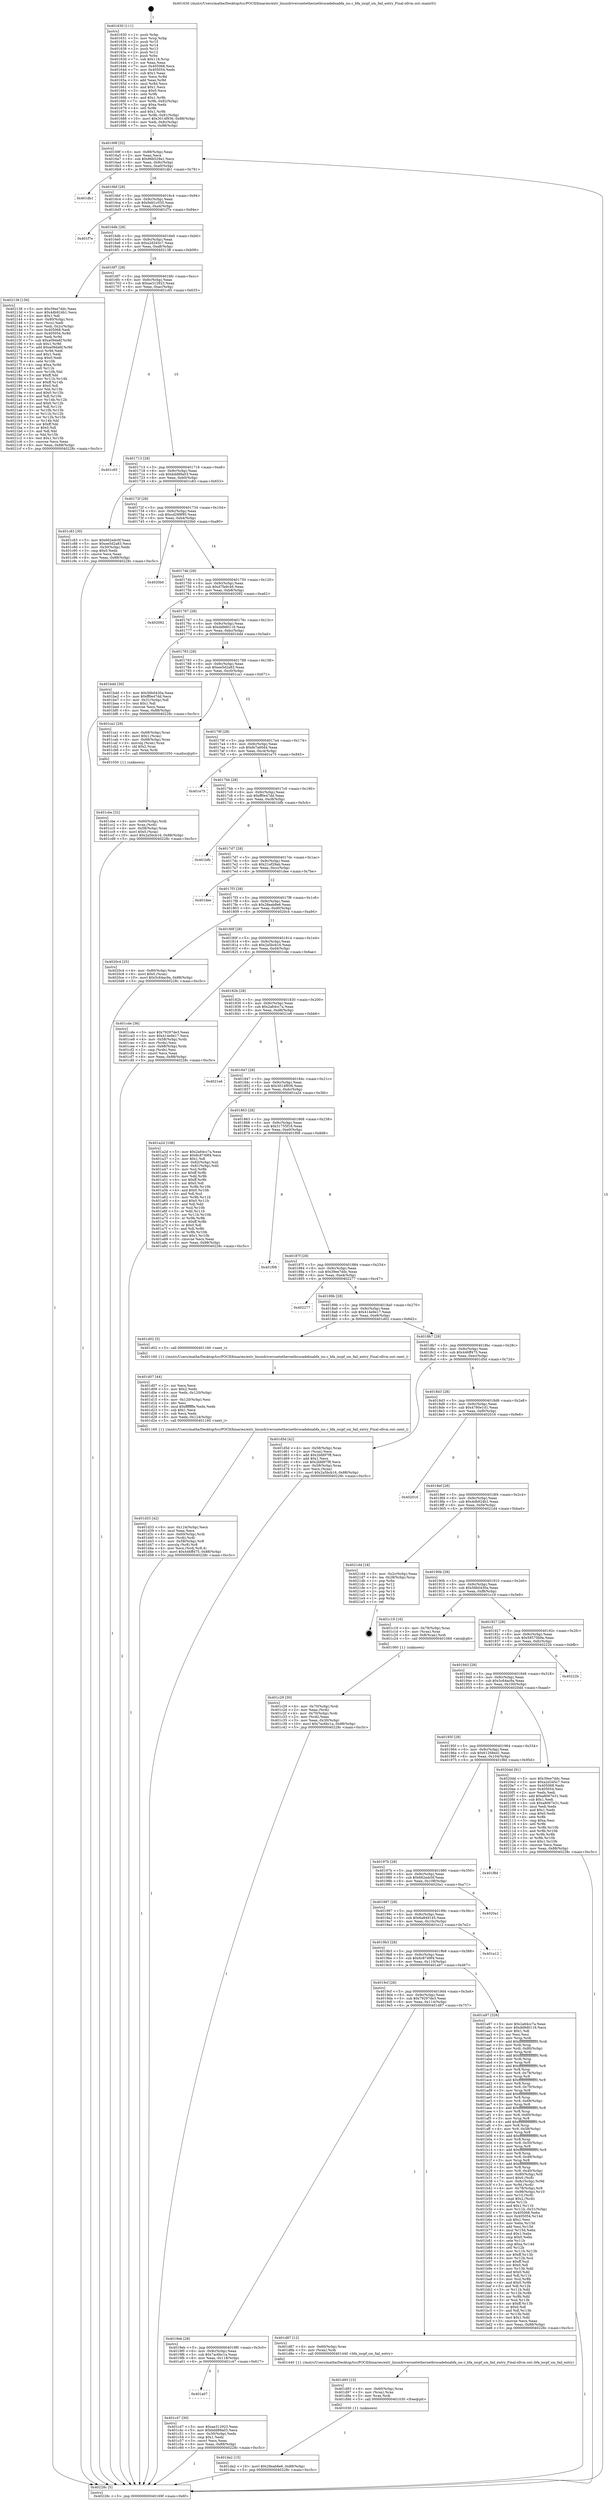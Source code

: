 digraph "0x401630" {
  label = "0x401630 (/mnt/c/Users/mathe/Desktop/tcc/POCII/binaries/extr_linuxdriversnetethernetbrocadebnabfa_ioc.c_bfa_iocpf_sm_fail_entry_Final-ollvm.out::main(0))"
  labelloc = "t"
  node[shape=record]

  Entry [label="",width=0.3,height=0.3,shape=circle,fillcolor=black,style=filled]
  "0x40169f" [label="{
     0x40169f [32]\l
     | [instrs]\l
     &nbsp;&nbsp;0x40169f \<+6\>: mov -0x88(%rbp),%eax\l
     &nbsp;&nbsp;0x4016a5 \<+2\>: mov %eax,%ecx\l
     &nbsp;&nbsp;0x4016a7 \<+6\>: sub $0x86b529a1,%ecx\l
     &nbsp;&nbsp;0x4016ad \<+6\>: mov %eax,-0x9c(%rbp)\l
     &nbsp;&nbsp;0x4016b3 \<+6\>: mov %ecx,-0xa0(%rbp)\l
     &nbsp;&nbsp;0x4016b9 \<+6\>: je 0000000000401db1 \<main+0x781\>\l
  }"]
  "0x401db1" [label="{
     0x401db1\l
  }", style=dashed]
  "0x4016bf" [label="{
     0x4016bf [28]\l
     | [instrs]\l
     &nbsp;&nbsp;0x4016bf \<+5\>: jmp 00000000004016c4 \<main+0x94\>\l
     &nbsp;&nbsp;0x4016c4 \<+6\>: mov -0x9c(%rbp),%eax\l
     &nbsp;&nbsp;0x4016ca \<+5\>: sub $0x9dd1c035,%eax\l
     &nbsp;&nbsp;0x4016cf \<+6\>: mov %eax,-0xa4(%rbp)\l
     &nbsp;&nbsp;0x4016d5 \<+6\>: je 0000000000401f7e \<main+0x94e\>\l
  }"]
  Exit [label="",width=0.3,height=0.3,shape=circle,fillcolor=black,style=filled,peripheries=2]
  "0x401f7e" [label="{
     0x401f7e\l
  }", style=dashed]
  "0x4016db" [label="{
     0x4016db [28]\l
     | [instrs]\l
     &nbsp;&nbsp;0x4016db \<+5\>: jmp 00000000004016e0 \<main+0xb0\>\l
     &nbsp;&nbsp;0x4016e0 \<+6\>: mov -0x9c(%rbp),%eax\l
     &nbsp;&nbsp;0x4016e6 \<+5\>: sub $0xa2d345c7,%eax\l
     &nbsp;&nbsp;0x4016eb \<+6\>: mov %eax,-0xa8(%rbp)\l
     &nbsp;&nbsp;0x4016f1 \<+6\>: je 0000000000402138 \<main+0xb08\>\l
  }"]
  "0x401da2" [label="{
     0x401da2 [15]\l
     | [instrs]\l
     &nbsp;&nbsp;0x401da2 \<+10\>: movl $0x28eab8e6,-0x88(%rbp)\l
     &nbsp;&nbsp;0x401dac \<+5\>: jmp 000000000040228c \<main+0xc5c\>\l
  }"]
  "0x402138" [label="{
     0x402138 [156]\l
     | [instrs]\l
     &nbsp;&nbsp;0x402138 \<+5\>: mov $0x39ee7ddc,%eax\l
     &nbsp;&nbsp;0x40213d \<+5\>: mov $0x4db924b1,%ecx\l
     &nbsp;&nbsp;0x402142 \<+2\>: mov $0x1,%dl\l
     &nbsp;&nbsp;0x402144 \<+4\>: mov -0x80(%rbp),%rsi\l
     &nbsp;&nbsp;0x402148 \<+2\>: mov (%rsi),%edi\l
     &nbsp;&nbsp;0x40214a \<+3\>: mov %edi,-0x2c(%rbp)\l
     &nbsp;&nbsp;0x40214d \<+7\>: mov 0x405068,%edi\l
     &nbsp;&nbsp;0x402154 \<+8\>: mov 0x405054,%r8d\l
     &nbsp;&nbsp;0x40215c \<+3\>: mov %edi,%r9d\l
     &nbsp;&nbsp;0x40215f \<+7\>: sub $0xa09da6f,%r9d\l
     &nbsp;&nbsp;0x402166 \<+4\>: sub $0x1,%r9d\l
     &nbsp;&nbsp;0x40216a \<+7\>: add $0xa09da6f,%r9d\l
     &nbsp;&nbsp;0x402171 \<+4\>: imul %r9d,%edi\l
     &nbsp;&nbsp;0x402175 \<+3\>: and $0x1,%edi\l
     &nbsp;&nbsp;0x402178 \<+3\>: cmp $0x0,%edi\l
     &nbsp;&nbsp;0x40217b \<+4\>: sete %r10b\l
     &nbsp;&nbsp;0x40217f \<+4\>: cmp $0xa,%r8d\l
     &nbsp;&nbsp;0x402183 \<+4\>: setl %r11b\l
     &nbsp;&nbsp;0x402187 \<+3\>: mov %r10b,%bl\l
     &nbsp;&nbsp;0x40218a \<+3\>: xor $0xff,%bl\l
     &nbsp;&nbsp;0x40218d \<+3\>: mov %r11b,%r14b\l
     &nbsp;&nbsp;0x402190 \<+4\>: xor $0xff,%r14b\l
     &nbsp;&nbsp;0x402194 \<+3\>: xor $0x0,%dl\l
     &nbsp;&nbsp;0x402197 \<+3\>: mov %bl,%r15b\l
     &nbsp;&nbsp;0x40219a \<+4\>: and $0x0,%r15b\l
     &nbsp;&nbsp;0x40219e \<+3\>: and %dl,%r10b\l
     &nbsp;&nbsp;0x4021a1 \<+3\>: mov %r14b,%r12b\l
     &nbsp;&nbsp;0x4021a4 \<+4\>: and $0x0,%r12b\l
     &nbsp;&nbsp;0x4021a8 \<+3\>: and %dl,%r11b\l
     &nbsp;&nbsp;0x4021ab \<+3\>: or %r10b,%r15b\l
     &nbsp;&nbsp;0x4021ae \<+3\>: or %r11b,%r12b\l
     &nbsp;&nbsp;0x4021b1 \<+3\>: xor %r12b,%r15b\l
     &nbsp;&nbsp;0x4021b4 \<+3\>: or %r14b,%bl\l
     &nbsp;&nbsp;0x4021b7 \<+3\>: xor $0xff,%bl\l
     &nbsp;&nbsp;0x4021ba \<+3\>: or $0x0,%dl\l
     &nbsp;&nbsp;0x4021bd \<+2\>: and %dl,%bl\l
     &nbsp;&nbsp;0x4021bf \<+3\>: or %bl,%r15b\l
     &nbsp;&nbsp;0x4021c2 \<+4\>: test $0x1,%r15b\l
     &nbsp;&nbsp;0x4021c6 \<+3\>: cmovne %ecx,%eax\l
     &nbsp;&nbsp;0x4021c9 \<+6\>: mov %eax,-0x88(%rbp)\l
     &nbsp;&nbsp;0x4021cf \<+5\>: jmp 000000000040228c \<main+0xc5c\>\l
  }"]
  "0x4016f7" [label="{
     0x4016f7 [28]\l
     | [instrs]\l
     &nbsp;&nbsp;0x4016f7 \<+5\>: jmp 00000000004016fc \<main+0xcc\>\l
     &nbsp;&nbsp;0x4016fc \<+6\>: mov -0x9c(%rbp),%eax\l
     &nbsp;&nbsp;0x401702 \<+5\>: sub $0xae312923,%eax\l
     &nbsp;&nbsp;0x401707 \<+6\>: mov %eax,-0xac(%rbp)\l
     &nbsp;&nbsp;0x40170d \<+6\>: je 0000000000401c65 \<main+0x635\>\l
  }"]
  "0x401d93" [label="{
     0x401d93 [15]\l
     | [instrs]\l
     &nbsp;&nbsp;0x401d93 \<+4\>: mov -0x60(%rbp),%rax\l
     &nbsp;&nbsp;0x401d97 \<+3\>: mov (%rax),%rax\l
     &nbsp;&nbsp;0x401d9a \<+3\>: mov %rax,%rdi\l
     &nbsp;&nbsp;0x401d9d \<+5\>: call 0000000000401030 \<free@plt\>\l
     | [calls]\l
     &nbsp;&nbsp;0x401030 \{1\} (unknown)\l
  }"]
  "0x401c65" [label="{
     0x401c65\l
  }", style=dashed]
  "0x401713" [label="{
     0x401713 [28]\l
     | [instrs]\l
     &nbsp;&nbsp;0x401713 \<+5\>: jmp 0000000000401718 \<main+0xe8\>\l
     &nbsp;&nbsp;0x401718 \<+6\>: mov -0x9c(%rbp),%eax\l
     &nbsp;&nbsp;0x40171e \<+5\>: sub $0xbdd89a03,%eax\l
     &nbsp;&nbsp;0x401723 \<+6\>: mov %eax,-0xb0(%rbp)\l
     &nbsp;&nbsp;0x401729 \<+6\>: je 0000000000401c83 \<main+0x653\>\l
  }"]
  "0x401d33" [label="{
     0x401d33 [42]\l
     | [instrs]\l
     &nbsp;&nbsp;0x401d33 \<+6\>: mov -0x124(%rbp),%ecx\l
     &nbsp;&nbsp;0x401d39 \<+3\>: imul %eax,%ecx\l
     &nbsp;&nbsp;0x401d3c \<+4\>: mov -0x60(%rbp),%rdi\l
     &nbsp;&nbsp;0x401d40 \<+3\>: mov (%rdi),%rdi\l
     &nbsp;&nbsp;0x401d43 \<+4\>: mov -0x58(%rbp),%r8\l
     &nbsp;&nbsp;0x401d47 \<+3\>: movslq (%r8),%r8\l
     &nbsp;&nbsp;0x401d4a \<+4\>: mov %ecx,(%rdi,%r8,4)\l
     &nbsp;&nbsp;0x401d4e \<+10\>: movl $0x446ff475,-0x88(%rbp)\l
     &nbsp;&nbsp;0x401d58 \<+5\>: jmp 000000000040228c \<main+0xc5c\>\l
  }"]
  "0x401c83" [label="{
     0x401c83 [30]\l
     | [instrs]\l
     &nbsp;&nbsp;0x401c83 \<+5\>: mov $0x662edc0f,%eax\l
     &nbsp;&nbsp;0x401c88 \<+5\>: mov $0xee5d2a83,%ecx\l
     &nbsp;&nbsp;0x401c8d \<+3\>: mov -0x30(%rbp),%edx\l
     &nbsp;&nbsp;0x401c90 \<+3\>: cmp $0x0,%edx\l
     &nbsp;&nbsp;0x401c93 \<+3\>: cmove %ecx,%eax\l
     &nbsp;&nbsp;0x401c96 \<+6\>: mov %eax,-0x88(%rbp)\l
     &nbsp;&nbsp;0x401c9c \<+5\>: jmp 000000000040228c \<main+0xc5c\>\l
  }"]
  "0x40172f" [label="{
     0x40172f [28]\l
     | [instrs]\l
     &nbsp;&nbsp;0x40172f \<+5\>: jmp 0000000000401734 \<main+0x104\>\l
     &nbsp;&nbsp;0x401734 \<+6\>: mov -0x9c(%rbp),%eax\l
     &nbsp;&nbsp;0x40173a \<+5\>: sub $0xcd299f95,%eax\l
     &nbsp;&nbsp;0x40173f \<+6\>: mov %eax,-0xb4(%rbp)\l
     &nbsp;&nbsp;0x401745 \<+6\>: je 00000000004020b0 \<main+0xa80\>\l
  }"]
  "0x401d07" [label="{
     0x401d07 [44]\l
     | [instrs]\l
     &nbsp;&nbsp;0x401d07 \<+2\>: xor %ecx,%ecx\l
     &nbsp;&nbsp;0x401d09 \<+5\>: mov $0x2,%edx\l
     &nbsp;&nbsp;0x401d0e \<+6\>: mov %edx,-0x120(%rbp)\l
     &nbsp;&nbsp;0x401d14 \<+1\>: cltd\l
     &nbsp;&nbsp;0x401d15 \<+6\>: mov -0x120(%rbp),%esi\l
     &nbsp;&nbsp;0x401d1b \<+2\>: idiv %esi\l
     &nbsp;&nbsp;0x401d1d \<+6\>: imul $0xfffffffe,%edx,%edx\l
     &nbsp;&nbsp;0x401d23 \<+3\>: sub $0x1,%ecx\l
     &nbsp;&nbsp;0x401d26 \<+2\>: sub %ecx,%edx\l
     &nbsp;&nbsp;0x401d28 \<+6\>: mov %edx,-0x124(%rbp)\l
     &nbsp;&nbsp;0x401d2e \<+5\>: call 0000000000401160 \<next_i\>\l
     | [calls]\l
     &nbsp;&nbsp;0x401160 \{1\} (/mnt/c/Users/mathe/Desktop/tcc/POCII/binaries/extr_linuxdriversnetethernetbrocadebnabfa_ioc.c_bfa_iocpf_sm_fail_entry_Final-ollvm.out::next_i)\l
  }"]
  "0x4020b0" [label="{
     0x4020b0\l
  }", style=dashed]
  "0x40174b" [label="{
     0x40174b [28]\l
     | [instrs]\l
     &nbsp;&nbsp;0x40174b \<+5\>: jmp 0000000000401750 \<main+0x120\>\l
     &nbsp;&nbsp;0x401750 \<+6\>: mov -0x9c(%rbp),%eax\l
     &nbsp;&nbsp;0x401756 \<+5\>: sub $0xd7fa9c46,%eax\l
     &nbsp;&nbsp;0x40175b \<+6\>: mov %eax,-0xb8(%rbp)\l
     &nbsp;&nbsp;0x401761 \<+6\>: je 0000000000402092 \<main+0xa62\>\l
  }"]
  "0x401cbe" [label="{
     0x401cbe [32]\l
     | [instrs]\l
     &nbsp;&nbsp;0x401cbe \<+4\>: mov -0x60(%rbp),%rdi\l
     &nbsp;&nbsp;0x401cc2 \<+3\>: mov %rax,(%rdi)\l
     &nbsp;&nbsp;0x401cc5 \<+4\>: mov -0x58(%rbp),%rax\l
     &nbsp;&nbsp;0x401cc9 \<+6\>: movl $0x0,(%rax)\l
     &nbsp;&nbsp;0x401ccf \<+10\>: movl $0x2a5bcb16,-0x88(%rbp)\l
     &nbsp;&nbsp;0x401cd9 \<+5\>: jmp 000000000040228c \<main+0xc5c\>\l
  }"]
  "0x402092" [label="{
     0x402092\l
  }", style=dashed]
  "0x401767" [label="{
     0x401767 [28]\l
     | [instrs]\l
     &nbsp;&nbsp;0x401767 \<+5\>: jmp 000000000040176c \<main+0x13c\>\l
     &nbsp;&nbsp;0x40176c \<+6\>: mov -0x9c(%rbp),%eax\l
     &nbsp;&nbsp;0x401772 \<+5\>: sub $0xdd9d0116,%eax\l
     &nbsp;&nbsp;0x401777 \<+6\>: mov %eax,-0xbc(%rbp)\l
     &nbsp;&nbsp;0x40177d \<+6\>: je 0000000000401bdd \<main+0x5ad\>\l
  }"]
  "0x401a07" [label="{
     0x401a07\l
  }", style=dashed]
  "0x401bdd" [label="{
     0x401bdd [30]\l
     | [instrs]\l
     &nbsp;&nbsp;0x401bdd \<+5\>: mov $0x56b0430a,%eax\l
     &nbsp;&nbsp;0x401be2 \<+5\>: mov $0xff0e47dd,%ecx\l
     &nbsp;&nbsp;0x401be7 \<+3\>: mov -0x31(%rbp),%dl\l
     &nbsp;&nbsp;0x401bea \<+3\>: test $0x1,%dl\l
     &nbsp;&nbsp;0x401bed \<+3\>: cmovne %ecx,%eax\l
     &nbsp;&nbsp;0x401bf0 \<+6\>: mov %eax,-0x88(%rbp)\l
     &nbsp;&nbsp;0x401bf6 \<+5\>: jmp 000000000040228c \<main+0xc5c\>\l
  }"]
  "0x401783" [label="{
     0x401783 [28]\l
     | [instrs]\l
     &nbsp;&nbsp;0x401783 \<+5\>: jmp 0000000000401788 \<main+0x158\>\l
     &nbsp;&nbsp;0x401788 \<+6\>: mov -0x9c(%rbp),%eax\l
     &nbsp;&nbsp;0x40178e \<+5\>: sub $0xee5d2a83,%eax\l
     &nbsp;&nbsp;0x401793 \<+6\>: mov %eax,-0xc0(%rbp)\l
     &nbsp;&nbsp;0x401799 \<+6\>: je 0000000000401ca1 \<main+0x671\>\l
  }"]
  "0x401c47" [label="{
     0x401c47 [30]\l
     | [instrs]\l
     &nbsp;&nbsp;0x401c47 \<+5\>: mov $0xae312923,%eax\l
     &nbsp;&nbsp;0x401c4c \<+5\>: mov $0xbdd89a03,%ecx\l
     &nbsp;&nbsp;0x401c51 \<+3\>: mov -0x30(%rbp),%edx\l
     &nbsp;&nbsp;0x401c54 \<+3\>: cmp $0x1,%edx\l
     &nbsp;&nbsp;0x401c57 \<+3\>: cmovl %ecx,%eax\l
     &nbsp;&nbsp;0x401c5a \<+6\>: mov %eax,-0x88(%rbp)\l
     &nbsp;&nbsp;0x401c60 \<+5\>: jmp 000000000040228c \<main+0xc5c\>\l
  }"]
  "0x401ca1" [label="{
     0x401ca1 [29]\l
     | [instrs]\l
     &nbsp;&nbsp;0x401ca1 \<+4\>: mov -0x68(%rbp),%rax\l
     &nbsp;&nbsp;0x401ca5 \<+6\>: movl $0x1,(%rax)\l
     &nbsp;&nbsp;0x401cab \<+4\>: mov -0x68(%rbp),%rax\l
     &nbsp;&nbsp;0x401caf \<+3\>: movslq (%rax),%rax\l
     &nbsp;&nbsp;0x401cb2 \<+4\>: shl $0x2,%rax\l
     &nbsp;&nbsp;0x401cb6 \<+3\>: mov %rax,%rdi\l
     &nbsp;&nbsp;0x401cb9 \<+5\>: call 0000000000401050 \<malloc@plt\>\l
     | [calls]\l
     &nbsp;&nbsp;0x401050 \{1\} (unknown)\l
  }"]
  "0x40179f" [label="{
     0x40179f [28]\l
     | [instrs]\l
     &nbsp;&nbsp;0x40179f \<+5\>: jmp 00000000004017a4 \<main+0x174\>\l
     &nbsp;&nbsp;0x4017a4 \<+6\>: mov -0x9c(%rbp),%eax\l
     &nbsp;&nbsp;0x4017aa \<+5\>: sub $0xfe7a60d4,%eax\l
     &nbsp;&nbsp;0x4017af \<+6\>: mov %eax,-0xc4(%rbp)\l
     &nbsp;&nbsp;0x4017b5 \<+6\>: je 0000000000401e75 \<main+0x845\>\l
  }"]
  "0x4019eb" [label="{
     0x4019eb [28]\l
     | [instrs]\l
     &nbsp;&nbsp;0x4019eb \<+5\>: jmp 00000000004019f0 \<main+0x3c0\>\l
     &nbsp;&nbsp;0x4019f0 \<+6\>: mov -0x9c(%rbp),%eax\l
     &nbsp;&nbsp;0x4019f6 \<+5\>: sub $0x7ac6bc1a,%eax\l
     &nbsp;&nbsp;0x4019fb \<+6\>: mov %eax,-0x118(%rbp)\l
     &nbsp;&nbsp;0x401a01 \<+6\>: je 0000000000401c47 \<main+0x617\>\l
  }"]
  "0x401e75" [label="{
     0x401e75\l
  }", style=dashed]
  "0x4017bb" [label="{
     0x4017bb [28]\l
     | [instrs]\l
     &nbsp;&nbsp;0x4017bb \<+5\>: jmp 00000000004017c0 \<main+0x190\>\l
     &nbsp;&nbsp;0x4017c0 \<+6\>: mov -0x9c(%rbp),%eax\l
     &nbsp;&nbsp;0x4017c6 \<+5\>: sub $0xff0e47dd,%eax\l
     &nbsp;&nbsp;0x4017cb \<+6\>: mov %eax,-0xc8(%rbp)\l
     &nbsp;&nbsp;0x4017d1 \<+6\>: je 0000000000401bfb \<main+0x5cb\>\l
  }"]
  "0x401d87" [label="{
     0x401d87 [12]\l
     | [instrs]\l
     &nbsp;&nbsp;0x401d87 \<+4\>: mov -0x60(%rbp),%rax\l
     &nbsp;&nbsp;0x401d8b \<+3\>: mov (%rax),%rdi\l
     &nbsp;&nbsp;0x401d8e \<+5\>: call 0000000000401440 \<bfa_iocpf_sm_fail_entry\>\l
     | [calls]\l
     &nbsp;&nbsp;0x401440 \{1\} (/mnt/c/Users/mathe/Desktop/tcc/POCII/binaries/extr_linuxdriversnetethernetbrocadebnabfa_ioc.c_bfa_iocpf_sm_fail_entry_Final-ollvm.out::bfa_iocpf_sm_fail_entry)\l
  }"]
  "0x401bfb" [label="{
     0x401bfb\l
  }", style=dashed]
  "0x4017d7" [label="{
     0x4017d7 [28]\l
     | [instrs]\l
     &nbsp;&nbsp;0x4017d7 \<+5\>: jmp 00000000004017dc \<main+0x1ac\>\l
     &nbsp;&nbsp;0x4017dc \<+6\>: mov -0x9c(%rbp),%eax\l
     &nbsp;&nbsp;0x4017e2 \<+5\>: sub $0x21ef29ab,%eax\l
     &nbsp;&nbsp;0x4017e7 \<+6\>: mov %eax,-0xcc(%rbp)\l
     &nbsp;&nbsp;0x4017ed \<+6\>: je 0000000000401dee \<main+0x7be\>\l
  }"]
  "0x401c29" [label="{
     0x401c29 [30]\l
     | [instrs]\l
     &nbsp;&nbsp;0x401c29 \<+4\>: mov -0x70(%rbp),%rdi\l
     &nbsp;&nbsp;0x401c2d \<+2\>: mov %eax,(%rdi)\l
     &nbsp;&nbsp;0x401c2f \<+4\>: mov -0x70(%rbp),%rdi\l
     &nbsp;&nbsp;0x401c33 \<+2\>: mov (%rdi),%eax\l
     &nbsp;&nbsp;0x401c35 \<+3\>: mov %eax,-0x30(%rbp)\l
     &nbsp;&nbsp;0x401c38 \<+10\>: movl $0x7ac6bc1a,-0x88(%rbp)\l
     &nbsp;&nbsp;0x401c42 \<+5\>: jmp 000000000040228c \<main+0xc5c\>\l
  }"]
  "0x401dee" [label="{
     0x401dee\l
  }", style=dashed]
  "0x4017f3" [label="{
     0x4017f3 [28]\l
     | [instrs]\l
     &nbsp;&nbsp;0x4017f3 \<+5\>: jmp 00000000004017f8 \<main+0x1c8\>\l
     &nbsp;&nbsp;0x4017f8 \<+6\>: mov -0x9c(%rbp),%eax\l
     &nbsp;&nbsp;0x4017fe \<+5\>: sub $0x28eab8e6,%eax\l
     &nbsp;&nbsp;0x401803 \<+6\>: mov %eax,-0xd0(%rbp)\l
     &nbsp;&nbsp;0x401809 \<+6\>: je 00000000004020c4 \<main+0xa94\>\l
  }"]
  "0x4019cf" [label="{
     0x4019cf [28]\l
     | [instrs]\l
     &nbsp;&nbsp;0x4019cf \<+5\>: jmp 00000000004019d4 \<main+0x3a4\>\l
     &nbsp;&nbsp;0x4019d4 \<+6\>: mov -0x9c(%rbp),%eax\l
     &nbsp;&nbsp;0x4019da \<+5\>: sub $0x79297de3,%eax\l
     &nbsp;&nbsp;0x4019df \<+6\>: mov %eax,-0x114(%rbp)\l
     &nbsp;&nbsp;0x4019e5 \<+6\>: je 0000000000401d87 \<main+0x757\>\l
  }"]
  "0x4020c4" [label="{
     0x4020c4 [25]\l
     | [instrs]\l
     &nbsp;&nbsp;0x4020c4 \<+4\>: mov -0x80(%rbp),%rax\l
     &nbsp;&nbsp;0x4020c8 \<+6\>: movl $0x0,(%rax)\l
     &nbsp;&nbsp;0x4020ce \<+10\>: movl $0x5c64ac9a,-0x88(%rbp)\l
     &nbsp;&nbsp;0x4020d8 \<+5\>: jmp 000000000040228c \<main+0xc5c\>\l
  }"]
  "0x40180f" [label="{
     0x40180f [28]\l
     | [instrs]\l
     &nbsp;&nbsp;0x40180f \<+5\>: jmp 0000000000401814 \<main+0x1e4\>\l
     &nbsp;&nbsp;0x401814 \<+6\>: mov -0x9c(%rbp),%eax\l
     &nbsp;&nbsp;0x40181a \<+5\>: sub $0x2a5bcb16,%eax\l
     &nbsp;&nbsp;0x40181f \<+6\>: mov %eax,-0xd4(%rbp)\l
     &nbsp;&nbsp;0x401825 \<+6\>: je 0000000000401cde \<main+0x6ae\>\l
  }"]
  "0x401a97" [label="{
     0x401a97 [326]\l
     | [instrs]\l
     &nbsp;&nbsp;0x401a97 \<+5\>: mov $0x2a64cc7a,%eax\l
     &nbsp;&nbsp;0x401a9c \<+5\>: mov $0xdd9d0116,%ecx\l
     &nbsp;&nbsp;0x401aa1 \<+2\>: mov $0x1,%dl\l
     &nbsp;&nbsp;0x401aa3 \<+2\>: xor %esi,%esi\l
     &nbsp;&nbsp;0x401aa5 \<+3\>: mov %rsp,%rdi\l
     &nbsp;&nbsp;0x401aa8 \<+4\>: add $0xfffffffffffffff0,%rdi\l
     &nbsp;&nbsp;0x401aac \<+3\>: mov %rdi,%rsp\l
     &nbsp;&nbsp;0x401aaf \<+4\>: mov %rdi,-0x80(%rbp)\l
     &nbsp;&nbsp;0x401ab3 \<+3\>: mov %rsp,%rdi\l
     &nbsp;&nbsp;0x401ab6 \<+4\>: add $0xfffffffffffffff0,%rdi\l
     &nbsp;&nbsp;0x401aba \<+3\>: mov %rdi,%rsp\l
     &nbsp;&nbsp;0x401abd \<+3\>: mov %rsp,%r8\l
     &nbsp;&nbsp;0x401ac0 \<+4\>: add $0xfffffffffffffff0,%r8\l
     &nbsp;&nbsp;0x401ac4 \<+3\>: mov %r8,%rsp\l
     &nbsp;&nbsp;0x401ac7 \<+4\>: mov %r8,-0x78(%rbp)\l
     &nbsp;&nbsp;0x401acb \<+3\>: mov %rsp,%r8\l
     &nbsp;&nbsp;0x401ace \<+4\>: add $0xfffffffffffffff0,%r8\l
     &nbsp;&nbsp;0x401ad2 \<+3\>: mov %r8,%rsp\l
     &nbsp;&nbsp;0x401ad5 \<+4\>: mov %r8,-0x70(%rbp)\l
     &nbsp;&nbsp;0x401ad9 \<+3\>: mov %rsp,%r8\l
     &nbsp;&nbsp;0x401adc \<+4\>: add $0xfffffffffffffff0,%r8\l
     &nbsp;&nbsp;0x401ae0 \<+3\>: mov %r8,%rsp\l
     &nbsp;&nbsp;0x401ae3 \<+4\>: mov %r8,-0x68(%rbp)\l
     &nbsp;&nbsp;0x401ae7 \<+3\>: mov %rsp,%r8\l
     &nbsp;&nbsp;0x401aea \<+4\>: add $0xfffffffffffffff0,%r8\l
     &nbsp;&nbsp;0x401aee \<+3\>: mov %r8,%rsp\l
     &nbsp;&nbsp;0x401af1 \<+4\>: mov %r8,-0x60(%rbp)\l
     &nbsp;&nbsp;0x401af5 \<+3\>: mov %rsp,%r8\l
     &nbsp;&nbsp;0x401af8 \<+4\>: add $0xfffffffffffffff0,%r8\l
     &nbsp;&nbsp;0x401afc \<+3\>: mov %r8,%rsp\l
     &nbsp;&nbsp;0x401aff \<+4\>: mov %r8,-0x58(%rbp)\l
     &nbsp;&nbsp;0x401b03 \<+3\>: mov %rsp,%r8\l
     &nbsp;&nbsp;0x401b06 \<+4\>: add $0xfffffffffffffff0,%r8\l
     &nbsp;&nbsp;0x401b0a \<+3\>: mov %r8,%rsp\l
     &nbsp;&nbsp;0x401b0d \<+4\>: mov %r8,-0x50(%rbp)\l
     &nbsp;&nbsp;0x401b11 \<+3\>: mov %rsp,%r8\l
     &nbsp;&nbsp;0x401b14 \<+4\>: add $0xfffffffffffffff0,%r8\l
     &nbsp;&nbsp;0x401b18 \<+3\>: mov %r8,%rsp\l
     &nbsp;&nbsp;0x401b1b \<+4\>: mov %r8,-0x48(%rbp)\l
     &nbsp;&nbsp;0x401b1f \<+3\>: mov %rsp,%r8\l
     &nbsp;&nbsp;0x401b22 \<+4\>: add $0xfffffffffffffff0,%r8\l
     &nbsp;&nbsp;0x401b26 \<+3\>: mov %r8,%rsp\l
     &nbsp;&nbsp;0x401b29 \<+4\>: mov %r8,-0x40(%rbp)\l
     &nbsp;&nbsp;0x401b2d \<+4\>: mov -0x80(%rbp),%r8\l
     &nbsp;&nbsp;0x401b31 \<+7\>: movl $0x0,(%r8)\l
     &nbsp;&nbsp;0x401b38 \<+7\>: mov -0x8c(%rbp),%r9d\l
     &nbsp;&nbsp;0x401b3f \<+3\>: mov %r9d,(%rdi)\l
     &nbsp;&nbsp;0x401b42 \<+4\>: mov -0x78(%rbp),%r8\l
     &nbsp;&nbsp;0x401b46 \<+7\>: mov -0x98(%rbp),%r10\l
     &nbsp;&nbsp;0x401b4d \<+3\>: mov %r10,(%r8)\l
     &nbsp;&nbsp;0x401b50 \<+3\>: cmpl $0x2,(%rdi)\l
     &nbsp;&nbsp;0x401b53 \<+4\>: setne %r11b\l
     &nbsp;&nbsp;0x401b57 \<+4\>: and $0x1,%r11b\l
     &nbsp;&nbsp;0x401b5b \<+4\>: mov %r11b,-0x31(%rbp)\l
     &nbsp;&nbsp;0x401b5f \<+7\>: mov 0x405068,%ebx\l
     &nbsp;&nbsp;0x401b66 \<+8\>: mov 0x405054,%r14d\l
     &nbsp;&nbsp;0x401b6e \<+3\>: sub $0x1,%esi\l
     &nbsp;&nbsp;0x401b71 \<+3\>: mov %ebx,%r15d\l
     &nbsp;&nbsp;0x401b74 \<+3\>: add %esi,%r15d\l
     &nbsp;&nbsp;0x401b77 \<+4\>: imul %r15d,%ebx\l
     &nbsp;&nbsp;0x401b7b \<+3\>: and $0x1,%ebx\l
     &nbsp;&nbsp;0x401b7e \<+3\>: cmp $0x0,%ebx\l
     &nbsp;&nbsp;0x401b81 \<+4\>: sete %r11b\l
     &nbsp;&nbsp;0x401b85 \<+4\>: cmp $0xa,%r14d\l
     &nbsp;&nbsp;0x401b89 \<+4\>: setl %r12b\l
     &nbsp;&nbsp;0x401b8d \<+3\>: mov %r11b,%r13b\l
     &nbsp;&nbsp;0x401b90 \<+4\>: xor $0xff,%r13b\l
     &nbsp;&nbsp;0x401b94 \<+3\>: mov %r12b,%sil\l
     &nbsp;&nbsp;0x401b97 \<+4\>: xor $0xff,%sil\l
     &nbsp;&nbsp;0x401b9b \<+3\>: xor $0x0,%dl\l
     &nbsp;&nbsp;0x401b9e \<+3\>: mov %r13b,%dil\l
     &nbsp;&nbsp;0x401ba1 \<+4\>: and $0x0,%dil\l
     &nbsp;&nbsp;0x401ba5 \<+3\>: and %dl,%r11b\l
     &nbsp;&nbsp;0x401ba8 \<+3\>: mov %sil,%r8b\l
     &nbsp;&nbsp;0x401bab \<+4\>: and $0x0,%r8b\l
     &nbsp;&nbsp;0x401baf \<+3\>: and %dl,%r12b\l
     &nbsp;&nbsp;0x401bb2 \<+3\>: or %r11b,%dil\l
     &nbsp;&nbsp;0x401bb5 \<+3\>: or %r12b,%r8b\l
     &nbsp;&nbsp;0x401bb8 \<+3\>: xor %r8b,%dil\l
     &nbsp;&nbsp;0x401bbb \<+3\>: or %sil,%r13b\l
     &nbsp;&nbsp;0x401bbe \<+4\>: xor $0xff,%r13b\l
     &nbsp;&nbsp;0x401bc2 \<+3\>: or $0x0,%dl\l
     &nbsp;&nbsp;0x401bc5 \<+3\>: and %dl,%r13b\l
     &nbsp;&nbsp;0x401bc8 \<+3\>: or %r13b,%dil\l
     &nbsp;&nbsp;0x401bcb \<+4\>: test $0x1,%dil\l
     &nbsp;&nbsp;0x401bcf \<+3\>: cmovne %ecx,%eax\l
     &nbsp;&nbsp;0x401bd2 \<+6\>: mov %eax,-0x88(%rbp)\l
     &nbsp;&nbsp;0x401bd8 \<+5\>: jmp 000000000040228c \<main+0xc5c\>\l
  }"]
  "0x401cde" [label="{
     0x401cde [36]\l
     | [instrs]\l
     &nbsp;&nbsp;0x401cde \<+5\>: mov $0x79297de3,%eax\l
     &nbsp;&nbsp;0x401ce3 \<+5\>: mov $0x414e9e17,%ecx\l
     &nbsp;&nbsp;0x401ce8 \<+4\>: mov -0x58(%rbp),%rdx\l
     &nbsp;&nbsp;0x401cec \<+2\>: mov (%rdx),%esi\l
     &nbsp;&nbsp;0x401cee \<+4\>: mov -0x68(%rbp),%rdx\l
     &nbsp;&nbsp;0x401cf2 \<+2\>: cmp (%rdx),%esi\l
     &nbsp;&nbsp;0x401cf4 \<+3\>: cmovl %ecx,%eax\l
     &nbsp;&nbsp;0x401cf7 \<+6\>: mov %eax,-0x88(%rbp)\l
     &nbsp;&nbsp;0x401cfd \<+5\>: jmp 000000000040228c \<main+0xc5c\>\l
  }"]
  "0x40182b" [label="{
     0x40182b [28]\l
     | [instrs]\l
     &nbsp;&nbsp;0x40182b \<+5\>: jmp 0000000000401830 \<main+0x200\>\l
     &nbsp;&nbsp;0x401830 \<+6\>: mov -0x9c(%rbp),%eax\l
     &nbsp;&nbsp;0x401836 \<+5\>: sub $0x2a64cc7a,%eax\l
     &nbsp;&nbsp;0x40183b \<+6\>: mov %eax,-0xd8(%rbp)\l
     &nbsp;&nbsp;0x401841 \<+6\>: je 00000000004021e6 \<main+0xbb6\>\l
  }"]
  "0x4019b3" [label="{
     0x4019b3 [28]\l
     | [instrs]\l
     &nbsp;&nbsp;0x4019b3 \<+5\>: jmp 00000000004019b8 \<main+0x388\>\l
     &nbsp;&nbsp;0x4019b8 \<+6\>: mov -0x9c(%rbp),%eax\l
     &nbsp;&nbsp;0x4019be \<+5\>: sub $0x6c8749f4,%eax\l
     &nbsp;&nbsp;0x4019c3 \<+6\>: mov %eax,-0x110(%rbp)\l
     &nbsp;&nbsp;0x4019c9 \<+6\>: je 0000000000401a97 \<main+0x467\>\l
  }"]
  "0x4021e6" [label="{
     0x4021e6\l
  }", style=dashed]
  "0x401847" [label="{
     0x401847 [28]\l
     | [instrs]\l
     &nbsp;&nbsp;0x401847 \<+5\>: jmp 000000000040184c \<main+0x21c\>\l
     &nbsp;&nbsp;0x40184c \<+6\>: mov -0x9c(%rbp),%eax\l
     &nbsp;&nbsp;0x401852 \<+5\>: sub $0x3014f936,%eax\l
     &nbsp;&nbsp;0x401857 \<+6\>: mov %eax,-0xdc(%rbp)\l
     &nbsp;&nbsp;0x40185d \<+6\>: je 0000000000401a2d \<main+0x3fd\>\l
  }"]
  "0x401e12" [label="{
     0x401e12\l
  }", style=dashed]
  "0x401a2d" [label="{
     0x401a2d [106]\l
     | [instrs]\l
     &nbsp;&nbsp;0x401a2d \<+5\>: mov $0x2a64cc7a,%eax\l
     &nbsp;&nbsp;0x401a32 \<+5\>: mov $0x6c8749f4,%ecx\l
     &nbsp;&nbsp;0x401a37 \<+2\>: mov $0x1,%dl\l
     &nbsp;&nbsp;0x401a39 \<+7\>: mov -0x82(%rbp),%sil\l
     &nbsp;&nbsp;0x401a40 \<+7\>: mov -0x81(%rbp),%dil\l
     &nbsp;&nbsp;0x401a47 \<+3\>: mov %sil,%r8b\l
     &nbsp;&nbsp;0x401a4a \<+4\>: xor $0xff,%r8b\l
     &nbsp;&nbsp;0x401a4e \<+3\>: mov %dil,%r9b\l
     &nbsp;&nbsp;0x401a51 \<+4\>: xor $0xff,%r9b\l
     &nbsp;&nbsp;0x401a55 \<+3\>: xor $0x0,%dl\l
     &nbsp;&nbsp;0x401a58 \<+3\>: mov %r8b,%r10b\l
     &nbsp;&nbsp;0x401a5b \<+4\>: and $0x0,%r10b\l
     &nbsp;&nbsp;0x401a5f \<+3\>: and %dl,%sil\l
     &nbsp;&nbsp;0x401a62 \<+3\>: mov %r9b,%r11b\l
     &nbsp;&nbsp;0x401a65 \<+4\>: and $0x0,%r11b\l
     &nbsp;&nbsp;0x401a69 \<+3\>: and %dl,%dil\l
     &nbsp;&nbsp;0x401a6c \<+3\>: or %sil,%r10b\l
     &nbsp;&nbsp;0x401a6f \<+3\>: or %dil,%r11b\l
     &nbsp;&nbsp;0x401a72 \<+3\>: xor %r11b,%r10b\l
     &nbsp;&nbsp;0x401a75 \<+3\>: or %r9b,%r8b\l
     &nbsp;&nbsp;0x401a78 \<+4\>: xor $0xff,%r8b\l
     &nbsp;&nbsp;0x401a7c \<+3\>: or $0x0,%dl\l
     &nbsp;&nbsp;0x401a7f \<+3\>: and %dl,%r8b\l
     &nbsp;&nbsp;0x401a82 \<+3\>: or %r8b,%r10b\l
     &nbsp;&nbsp;0x401a85 \<+4\>: test $0x1,%r10b\l
     &nbsp;&nbsp;0x401a89 \<+3\>: cmovne %ecx,%eax\l
     &nbsp;&nbsp;0x401a8c \<+6\>: mov %eax,-0x88(%rbp)\l
     &nbsp;&nbsp;0x401a92 \<+5\>: jmp 000000000040228c \<main+0xc5c\>\l
  }"]
  "0x401863" [label="{
     0x401863 [28]\l
     | [instrs]\l
     &nbsp;&nbsp;0x401863 \<+5\>: jmp 0000000000401868 \<main+0x238\>\l
     &nbsp;&nbsp;0x401868 \<+6\>: mov -0x9c(%rbp),%eax\l
     &nbsp;&nbsp;0x40186e \<+5\>: sub $0x31755f18,%eax\l
     &nbsp;&nbsp;0x401873 \<+6\>: mov %eax,-0xe0(%rbp)\l
     &nbsp;&nbsp;0x401879 \<+6\>: je 0000000000401f08 \<main+0x8d8\>\l
  }"]
  "0x40228c" [label="{
     0x40228c [5]\l
     | [instrs]\l
     &nbsp;&nbsp;0x40228c \<+5\>: jmp 000000000040169f \<main+0x6f\>\l
  }"]
  "0x401630" [label="{
     0x401630 [111]\l
     | [instrs]\l
     &nbsp;&nbsp;0x401630 \<+1\>: push %rbp\l
     &nbsp;&nbsp;0x401631 \<+3\>: mov %rsp,%rbp\l
     &nbsp;&nbsp;0x401634 \<+2\>: push %r15\l
     &nbsp;&nbsp;0x401636 \<+2\>: push %r14\l
     &nbsp;&nbsp;0x401638 \<+2\>: push %r13\l
     &nbsp;&nbsp;0x40163a \<+2\>: push %r12\l
     &nbsp;&nbsp;0x40163c \<+1\>: push %rbx\l
     &nbsp;&nbsp;0x40163d \<+7\>: sub $0x118,%rsp\l
     &nbsp;&nbsp;0x401644 \<+2\>: xor %eax,%eax\l
     &nbsp;&nbsp;0x401646 \<+7\>: mov 0x405068,%ecx\l
     &nbsp;&nbsp;0x40164d \<+7\>: mov 0x405054,%edx\l
     &nbsp;&nbsp;0x401654 \<+3\>: sub $0x1,%eax\l
     &nbsp;&nbsp;0x401657 \<+3\>: mov %ecx,%r8d\l
     &nbsp;&nbsp;0x40165a \<+3\>: add %eax,%r8d\l
     &nbsp;&nbsp;0x40165d \<+4\>: imul %r8d,%ecx\l
     &nbsp;&nbsp;0x401661 \<+3\>: and $0x1,%ecx\l
     &nbsp;&nbsp;0x401664 \<+3\>: cmp $0x0,%ecx\l
     &nbsp;&nbsp;0x401667 \<+4\>: sete %r9b\l
     &nbsp;&nbsp;0x40166b \<+4\>: and $0x1,%r9b\l
     &nbsp;&nbsp;0x40166f \<+7\>: mov %r9b,-0x82(%rbp)\l
     &nbsp;&nbsp;0x401676 \<+3\>: cmp $0xa,%edx\l
     &nbsp;&nbsp;0x401679 \<+4\>: setl %r9b\l
     &nbsp;&nbsp;0x40167d \<+4\>: and $0x1,%r9b\l
     &nbsp;&nbsp;0x401681 \<+7\>: mov %r9b,-0x81(%rbp)\l
     &nbsp;&nbsp;0x401688 \<+10\>: movl $0x3014f936,-0x88(%rbp)\l
     &nbsp;&nbsp;0x401692 \<+6\>: mov %edi,-0x8c(%rbp)\l
     &nbsp;&nbsp;0x401698 \<+7\>: mov %rsi,-0x98(%rbp)\l
  }"]
  "0x401997" [label="{
     0x401997 [28]\l
     | [instrs]\l
     &nbsp;&nbsp;0x401997 \<+5\>: jmp 000000000040199c \<main+0x36c\>\l
     &nbsp;&nbsp;0x40199c \<+6\>: mov -0x9c(%rbp),%eax\l
     &nbsp;&nbsp;0x4019a2 \<+5\>: sub $0x6a849145,%eax\l
     &nbsp;&nbsp;0x4019a7 \<+6\>: mov %eax,-0x10c(%rbp)\l
     &nbsp;&nbsp;0x4019ad \<+6\>: je 0000000000401e12 \<main+0x7e2\>\l
  }"]
  "0x401f08" [label="{
     0x401f08\l
  }", style=dashed]
  "0x40187f" [label="{
     0x40187f [28]\l
     | [instrs]\l
     &nbsp;&nbsp;0x40187f \<+5\>: jmp 0000000000401884 \<main+0x254\>\l
     &nbsp;&nbsp;0x401884 \<+6\>: mov -0x9c(%rbp),%eax\l
     &nbsp;&nbsp;0x40188a \<+5\>: sub $0x39ee7ddc,%eax\l
     &nbsp;&nbsp;0x40188f \<+6\>: mov %eax,-0xe4(%rbp)\l
     &nbsp;&nbsp;0x401895 \<+6\>: je 0000000000402277 \<main+0xc47\>\l
  }"]
  "0x4020a1" [label="{
     0x4020a1\l
  }", style=dashed]
  "0x402277" [label="{
     0x402277\l
  }", style=dashed]
  "0x40189b" [label="{
     0x40189b [28]\l
     | [instrs]\l
     &nbsp;&nbsp;0x40189b \<+5\>: jmp 00000000004018a0 \<main+0x270\>\l
     &nbsp;&nbsp;0x4018a0 \<+6\>: mov -0x9c(%rbp),%eax\l
     &nbsp;&nbsp;0x4018a6 \<+5\>: sub $0x414e9e17,%eax\l
     &nbsp;&nbsp;0x4018ab \<+6\>: mov %eax,-0xe8(%rbp)\l
     &nbsp;&nbsp;0x4018b1 \<+6\>: je 0000000000401d02 \<main+0x6d2\>\l
  }"]
  "0x40197b" [label="{
     0x40197b [28]\l
     | [instrs]\l
     &nbsp;&nbsp;0x40197b \<+5\>: jmp 0000000000401980 \<main+0x350\>\l
     &nbsp;&nbsp;0x401980 \<+6\>: mov -0x9c(%rbp),%eax\l
     &nbsp;&nbsp;0x401986 \<+5\>: sub $0x662edc0f,%eax\l
     &nbsp;&nbsp;0x40198b \<+6\>: mov %eax,-0x108(%rbp)\l
     &nbsp;&nbsp;0x401991 \<+6\>: je 00000000004020a1 \<main+0xa71\>\l
  }"]
  "0x401d02" [label="{
     0x401d02 [5]\l
     | [instrs]\l
     &nbsp;&nbsp;0x401d02 \<+5\>: call 0000000000401160 \<next_i\>\l
     | [calls]\l
     &nbsp;&nbsp;0x401160 \{1\} (/mnt/c/Users/mathe/Desktop/tcc/POCII/binaries/extr_linuxdriversnetethernetbrocadebnabfa_ioc.c_bfa_iocpf_sm_fail_entry_Final-ollvm.out::next_i)\l
  }"]
  "0x4018b7" [label="{
     0x4018b7 [28]\l
     | [instrs]\l
     &nbsp;&nbsp;0x4018b7 \<+5\>: jmp 00000000004018bc \<main+0x28c\>\l
     &nbsp;&nbsp;0x4018bc \<+6\>: mov -0x9c(%rbp),%eax\l
     &nbsp;&nbsp;0x4018c2 \<+5\>: sub $0x446ff475,%eax\l
     &nbsp;&nbsp;0x4018c7 \<+6\>: mov %eax,-0xec(%rbp)\l
     &nbsp;&nbsp;0x4018cd \<+6\>: je 0000000000401d5d \<main+0x72d\>\l
  }"]
  "0x401f8d" [label="{
     0x401f8d\l
  }", style=dashed]
  "0x401d5d" [label="{
     0x401d5d [42]\l
     | [instrs]\l
     &nbsp;&nbsp;0x401d5d \<+4\>: mov -0x58(%rbp),%rax\l
     &nbsp;&nbsp;0x401d61 \<+2\>: mov (%rax),%ecx\l
     &nbsp;&nbsp;0x401d63 \<+6\>: add $0x2bfd97f8,%ecx\l
     &nbsp;&nbsp;0x401d69 \<+3\>: add $0x1,%ecx\l
     &nbsp;&nbsp;0x401d6c \<+6\>: sub $0x2bfd97f8,%ecx\l
     &nbsp;&nbsp;0x401d72 \<+4\>: mov -0x58(%rbp),%rax\l
     &nbsp;&nbsp;0x401d76 \<+2\>: mov %ecx,(%rax)\l
     &nbsp;&nbsp;0x401d78 \<+10\>: movl $0x2a5bcb16,-0x88(%rbp)\l
     &nbsp;&nbsp;0x401d82 \<+5\>: jmp 000000000040228c \<main+0xc5c\>\l
  }"]
  "0x4018d3" [label="{
     0x4018d3 [28]\l
     | [instrs]\l
     &nbsp;&nbsp;0x4018d3 \<+5\>: jmp 00000000004018d8 \<main+0x2a8\>\l
     &nbsp;&nbsp;0x4018d8 \<+6\>: mov -0x9c(%rbp),%eax\l
     &nbsp;&nbsp;0x4018de \<+5\>: sub $0x4780e1d1,%eax\l
     &nbsp;&nbsp;0x4018e3 \<+6\>: mov %eax,-0xf0(%rbp)\l
     &nbsp;&nbsp;0x4018e9 \<+6\>: je 0000000000402016 \<main+0x9e6\>\l
  }"]
  "0x40195f" [label="{
     0x40195f [28]\l
     | [instrs]\l
     &nbsp;&nbsp;0x40195f \<+5\>: jmp 0000000000401964 \<main+0x334\>\l
     &nbsp;&nbsp;0x401964 \<+6\>: mov -0x9c(%rbp),%eax\l
     &nbsp;&nbsp;0x40196a \<+5\>: sub $0x61268ed1,%eax\l
     &nbsp;&nbsp;0x40196f \<+6\>: mov %eax,-0x104(%rbp)\l
     &nbsp;&nbsp;0x401975 \<+6\>: je 0000000000401f8d \<main+0x95d\>\l
  }"]
  "0x402016" [label="{
     0x402016\l
  }", style=dashed]
  "0x4018ef" [label="{
     0x4018ef [28]\l
     | [instrs]\l
     &nbsp;&nbsp;0x4018ef \<+5\>: jmp 00000000004018f4 \<main+0x2c4\>\l
     &nbsp;&nbsp;0x4018f4 \<+6\>: mov -0x9c(%rbp),%eax\l
     &nbsp;&nbsp;0x4018fa \<+5\>: sub $0x4db924b1,%eax\l
     &nbsp;&nbsp;0x4018ff \<+6\>: mov %eax,-0xf4(%rbp)\l
     &nbsp;&nbsp;0x401905 \<+6\>: je 00000000004021d4 \<main+0xba4\>\l
  }"]
  "0x4020dd" [label="{
     0x4020dd [91]\l
     | [instrs]\l
     &nbsp;&nbsp;0x4020dd \<+5\>: mov $0x39ee7ddc,%eax\l
     &nbsp;&nbsp;0x4020e2 \<+5\>: mov $0xa2d345c7,%ecx\l
     &nbsp;&nbsp;0x4020e7 \<+7\>: mov 0x405068,%edx\l
     &nbsp;&nbsp;0x4020ee \<+7\>: mov 0x405054,%esi\l
     &nbsp;&nbsp;0x4020f5 \<+2\>: mov %edx,%edi\l
     &nbsp;&nbsp;0x4020f7 \<+6\>: add $0xa8067e31,%edi\l
     &nbsp;&nbsp;0x4020fd \<+3\>: sub $0x1,%edi\l
     &nbsp;&nbsp;0x402100 \<+6\>: sub $0xa8067e31,%edi\l
     &nbsp;&nbsp;0x402106 \<+3\>: imul %edi,%edx\l
     &nbsp;&nbsp;0x402109 \<+3\>: and $0x1,%edx\l
     &nbsp;&nbsp;0x40210c \<+3\>: cmp $0x0,%edx\l
     &nbsp;&nbsp;0x40210f \<+4\>: sete %r8b\l
     &nbsp;&nbsp;0x402113 \<+3\>: cmp $0xa,%esi\l
     &nbsp;&nbsp;0x402116 \<+4\>: setl %r9b\l
     &nbsp;&nbsp;0x40211a \<+3\>: mov %r8b,%r10b\l
     &nbsp;&nbsp;0x40211d \<+3\>: and %r9b,%r10b\l
     &nbsp;&nbsp;0x402120 \<+3\>: xor %r9b,%r8b\l
     &nbsp;&nbsp;0x402123 \<+3\>: or %r8b,%r10b\l
     &nbsp;&nbsp;0x402126 \<+4\>: test $0x1,%r10b\l
     &nbsp;&nbsp;0x40212a \<+3\>: cmovne %ecx,%eax\l
     &nbsp;&nbsp;0x40212d \<+6\>: mov %eax,-0x88(%rbp)\l
     &nbsp;&nbsp;0x402133 \<+5\>: jmp 000000000040228c \<main+0xc5c\>\l
  }"]
  "0x4021d4" [label="{
     0x4021d4 [18]\l
     | [instrs]\l
     &nbsp;&nbsp;0x4021d4 \<+3\>: mov -0x2c(%rbp),%eax\l
     &nbsp;&nbsp;0x4021d7 \<+4\>: lea -0x28(%rbp),%rsp\l
     &nbsp;&nbsp;0x4021db \<+1\>: pop %rbx\l
     &nbsp;&nbsp;0x4021dc \<+2\>: pop %r12\l
     &nbsp;&nbsp;0x4021de \<+2\>: pop %r13\l
     &nbsp;&nbsp;0x4021e0 \<+2\>: pop %r14\l
     &nbsp;&nbsp;0x4021e2 \<+2\>: pop %r15\l
     &nbsp;&nbsp;0x4021e4 \<+1\>: pop %rbp\l
     &nbsp;&nbsp;0x4021e5 \<+1\>: ret\l
  }"]
  "0x40190b" [label="{
     0x40190b [28]\l
     | [instrs]\l
     &nbsp;&nbsp;0x40190b \<+5\>: jmp 0000000000401910 \<main+0x2e0\>\l
     &nbsp;&nbsp;0x401910 \<+6\>: mov -0x9c(%rbp),%eax\l
     &nbsp;&nbsp;0x401916 \<+5\>: sub $0x56b0430a,%eax\l
     &nbsp;&nbsp;0x40191b \<+6\>: mov %eax,-0xf8(%rbp)\l
     &nbsp;&nbsp;0x401921 \<+6\>: je 0000000000401c19 \<main+0x5e9\>\l
  }"]
  "0x401943" [label="{
     0x401943 [28]\l
     | [instrs]\l
     &nbsp;&nbsp;0x401943 \<+5\>: jmp 0000000000401948 \<main+0x318\>\l
     &nbsp;&nbsp;0x401948 \<+6\>: mov -0x9c(%rbp),%eax\l
     &nbsp;&nbsp;0x40194e \<+5\>: sub $0x5c64ac9a,%eax\l
     &nbsp;&nbsp;0x401953 \<+6\>: mov %eax,-0x100(%rbp)\l
     &nbsp;&nbsp;0x401959 \<+6\>: je 00000000004020dd \<main+0xaad\>\l
  }"]
  "0x401c19" [label="{
     0x401c19 [16]\l
     | [instrs]\l
     &nbsp;&nbsp;0x401c19 \<+4\>: mov -0x78(%rbp),%rax\l
     &nbsp;&nbsp;0x401c1d \<+3\>: mov (%rax),%rax\l
     &nbsp;&nbsp;0x401c20 \<+4\>: mov 0x8(%rax),%rdi\l
     &nbsp;&nbsp;0x401c24 \<+5\>: call 0000000000401060 \<atoi@plt\>\l
     | [calls]\l
     &nbsp;&nbsp;0x401060 \{1\} (unknown)\l
  }"]
  "0x401927" [label="{
     0x401927 [28]\l
     | [instrs]\l
     &nbsp;&nbsp;0x401927 \<+5\>: jmp 000000000040192c \<main+0x2fc\>\l
     &nbsp;&nbsp;0x40192c \<+6\>: mov -0x9c(%rbp),%eax\l
     &nbsp;&nbsp;0x401932 \<+5\>: sub $0x58570b9a,%eax\l
     &nbsp;&nbsp;0x401937 \<+6\>: mov %eax,-0xfc(%rbp)\l
     &nbsp;&nbsp;0x40193d \<+6\>: je 000000000040222b \<main+0xbfb\>\l
  }"]
  "0x40222b" [label="{
     0x40222b\l
  }", style=dashed]
  Entry -> "0x401630" [label=" 1"]
  "0x40169f" -> "0x401db1" [label=" 0"]
  "0x40169f" -> "0x4016bf" [label=" 16"]
  "0x4021d4" -> Exit [label=" 1"]
  "0x4016bf" -> "0x401f7e" [label=" 0"]
  "0x4016bf" -> "0x4016db" [label=" 16"]
  "0x402138" -> "0x40228c" [label=" 1"]
  "0x4016db" -> "0x402138" [label=" 1"]
  "0x4016db" -> "0x4016f7" [label=" 15"]
  "0x4020dd" -> "0x40228c" [label=" 1"]
  "0x4016f7" -> "0x401c65" [label=" 0"]
  "0x4016f7" -> "0x401713" [label=" 15"]
  "0x4020c4" -> "0x40228c" [label=" 1"]
  "0x401713" -> "0x401c83" [label=" 1"]
  "0x401713" -> "0x40172f" [label=" 14"]
  "0x401da2" -> "0x40228c" [label=" 1"]
  "0x40172f" -> "0x4020b0" [label=" 0"]
  "0x40172f" -> "0x40174b" [label=" 14"]
  "0x401d93" -> "0x401da2" [label=" 1"]
  "0x40174b" -> "0x402092" [label=" 0"]
  "0x40174b" -> "0x401767" [label=" 14"]
  "0x401d87" -> "0x401d93" [label=" 1"]
  "0x401767" -> "0x401bdd" [label=" 1"]
  "0x401767" -> "0x401783" [label=" 13"]
  "0x401d5d" -> "0x40228c" [label=" 1"]
  "0x401783" -> "0x401ca1" [label=" 1"]
  "0x401783" -> "0x40179f" [label=" 12"]
  "0x401d33" -> "0x40228c" [label=" 1"]
  "0x40179f" -> "0x401e75" [label=" 0"]
  "0x40179f" -> "0x4017bb" [label=" 12"]
  "0x401d02" -> "0x401d07" [label=" 1"]
  "0x4017bb" -> "0x401bfb" [label=" 0"]
  "0x4017bb" -> "0x4017d7" [label=" 12"]
  "0x401cde" -> "0x40228c" [label=" 2"]
  "0x4017d7" -> "0x401dee" [label=" 0"]
  "0x4017d7" -> "0x4017f3" [label=" 12"]
  "0x401ca1" -> "0x401cbe" [label=" 1"]
  "0x4017f3" -> "0x4020c4" [label=" 1"]
  "0x4017f3" -> "0x40180f" [label=" 11"]
  "0x401c47" -> "0x40228c" [label=" 1"]
  "0x40180f" -> "0x401cde" [label=" 2"]
  "0x40180f" -> "0x40182b" [label=" 9"]
  "0x4019eb" -> "0x401a07" [label=" 0"]
  "0x40182b" -> "0x4021e6" [label=" 0"]
  "0x40182b" -> "0x401847" [label=" 9"]
  "0x401d07" -> "0x401d33" [label=" 1"]
  "0x401847" -> "0x401a2d" [label=" 1"]
  "0x401847" -> "0x401863" [label=" 8"]
  "0x401a2d" -> "0x40228c" [label=" 1"]
  "0x401630" -> "0x40169f" [label=" 1"]
  "0x40228c" -> "0x40169f" [label=" 15"]
  "0x4019cf" -> "0x4019eb" [label=" 1"]
  "0x401863" -> "0x401f08" [label=" 0"]
  "0x401863" -> "0x40187f" [label=" 8"]
  "0x401cbe" -> "0x40228c" [label=" 1"]
  "0x40187f" -> "0x402277" [label=" 0"]
  "0x40187f" -> "0x40189b" [label=" 8"]
  "0x401c29" -> "0x40228c" [label=" 1"]
  "0x40189b" -> "0x401d02" [label=" 1"]
  "0x40189b" -> "0x4018b7" [label=" 7"]
  "0x401bdd" -> "0x40228c" [label=" 1"]
  "0x4018b7" -> "0x401d5d" [label=" 1"]
  "0x4018b7" -> "0x4018d3" [label=" 6"]
  "0x401a97" -> "0x40228c" [label=" 1"]
  "0x4018d3" -> "0x402016" [label=" 0"]
  "0x4018d3" -> "0x4018ef" [label=" 6"]
  "0x4019b3" -> "0x4019cf" [label=" 2"]
  "0x4018ef" -> "0x4021d4" [label=" 1"]
  "0x4018ef" -> "0x40190b" [label=" 5"]
  "0x4019b3" -> "0x401a97" [label=" 1"]
  "0x40190b" -> "0x401c19" [label=" 1"]
  "0x40190b" -> "0x401927" [label=" 4"]
  "0x401997" -> "0x4019b3" [label=" 3"]
  "0x401927" -> "0x40222b" [label=" 0"]
  "0x401927" -> "0x401943" [label=" 4"]
  "0x4019eb" -> "0x401c47" [label=" 1"]
  "0x401943" -> "0x4020dd" [label=" 1"]
  "0x401943" -> "0x40195f" [label=" 3"]
  "0x401c83" -> "0x40228c" [label=" 1"]
  "0x40195f" -> "0x401f8d" [label=" 0"]
  "0x40195f" -> "0x40197b" [label=" 3"]
  "0x401c19" -> "0x401c29" [label=" 1"]
  "0x40197b" -> "0x4020a1" [label=" 0"]
  "0x40197b" -> "0x401997" [label=" 3"]
  "0x4019cf" -> "0x401d87" [label=" 1"]
  "0x401997" -> "0x401e12" [label=" 0"]
}
